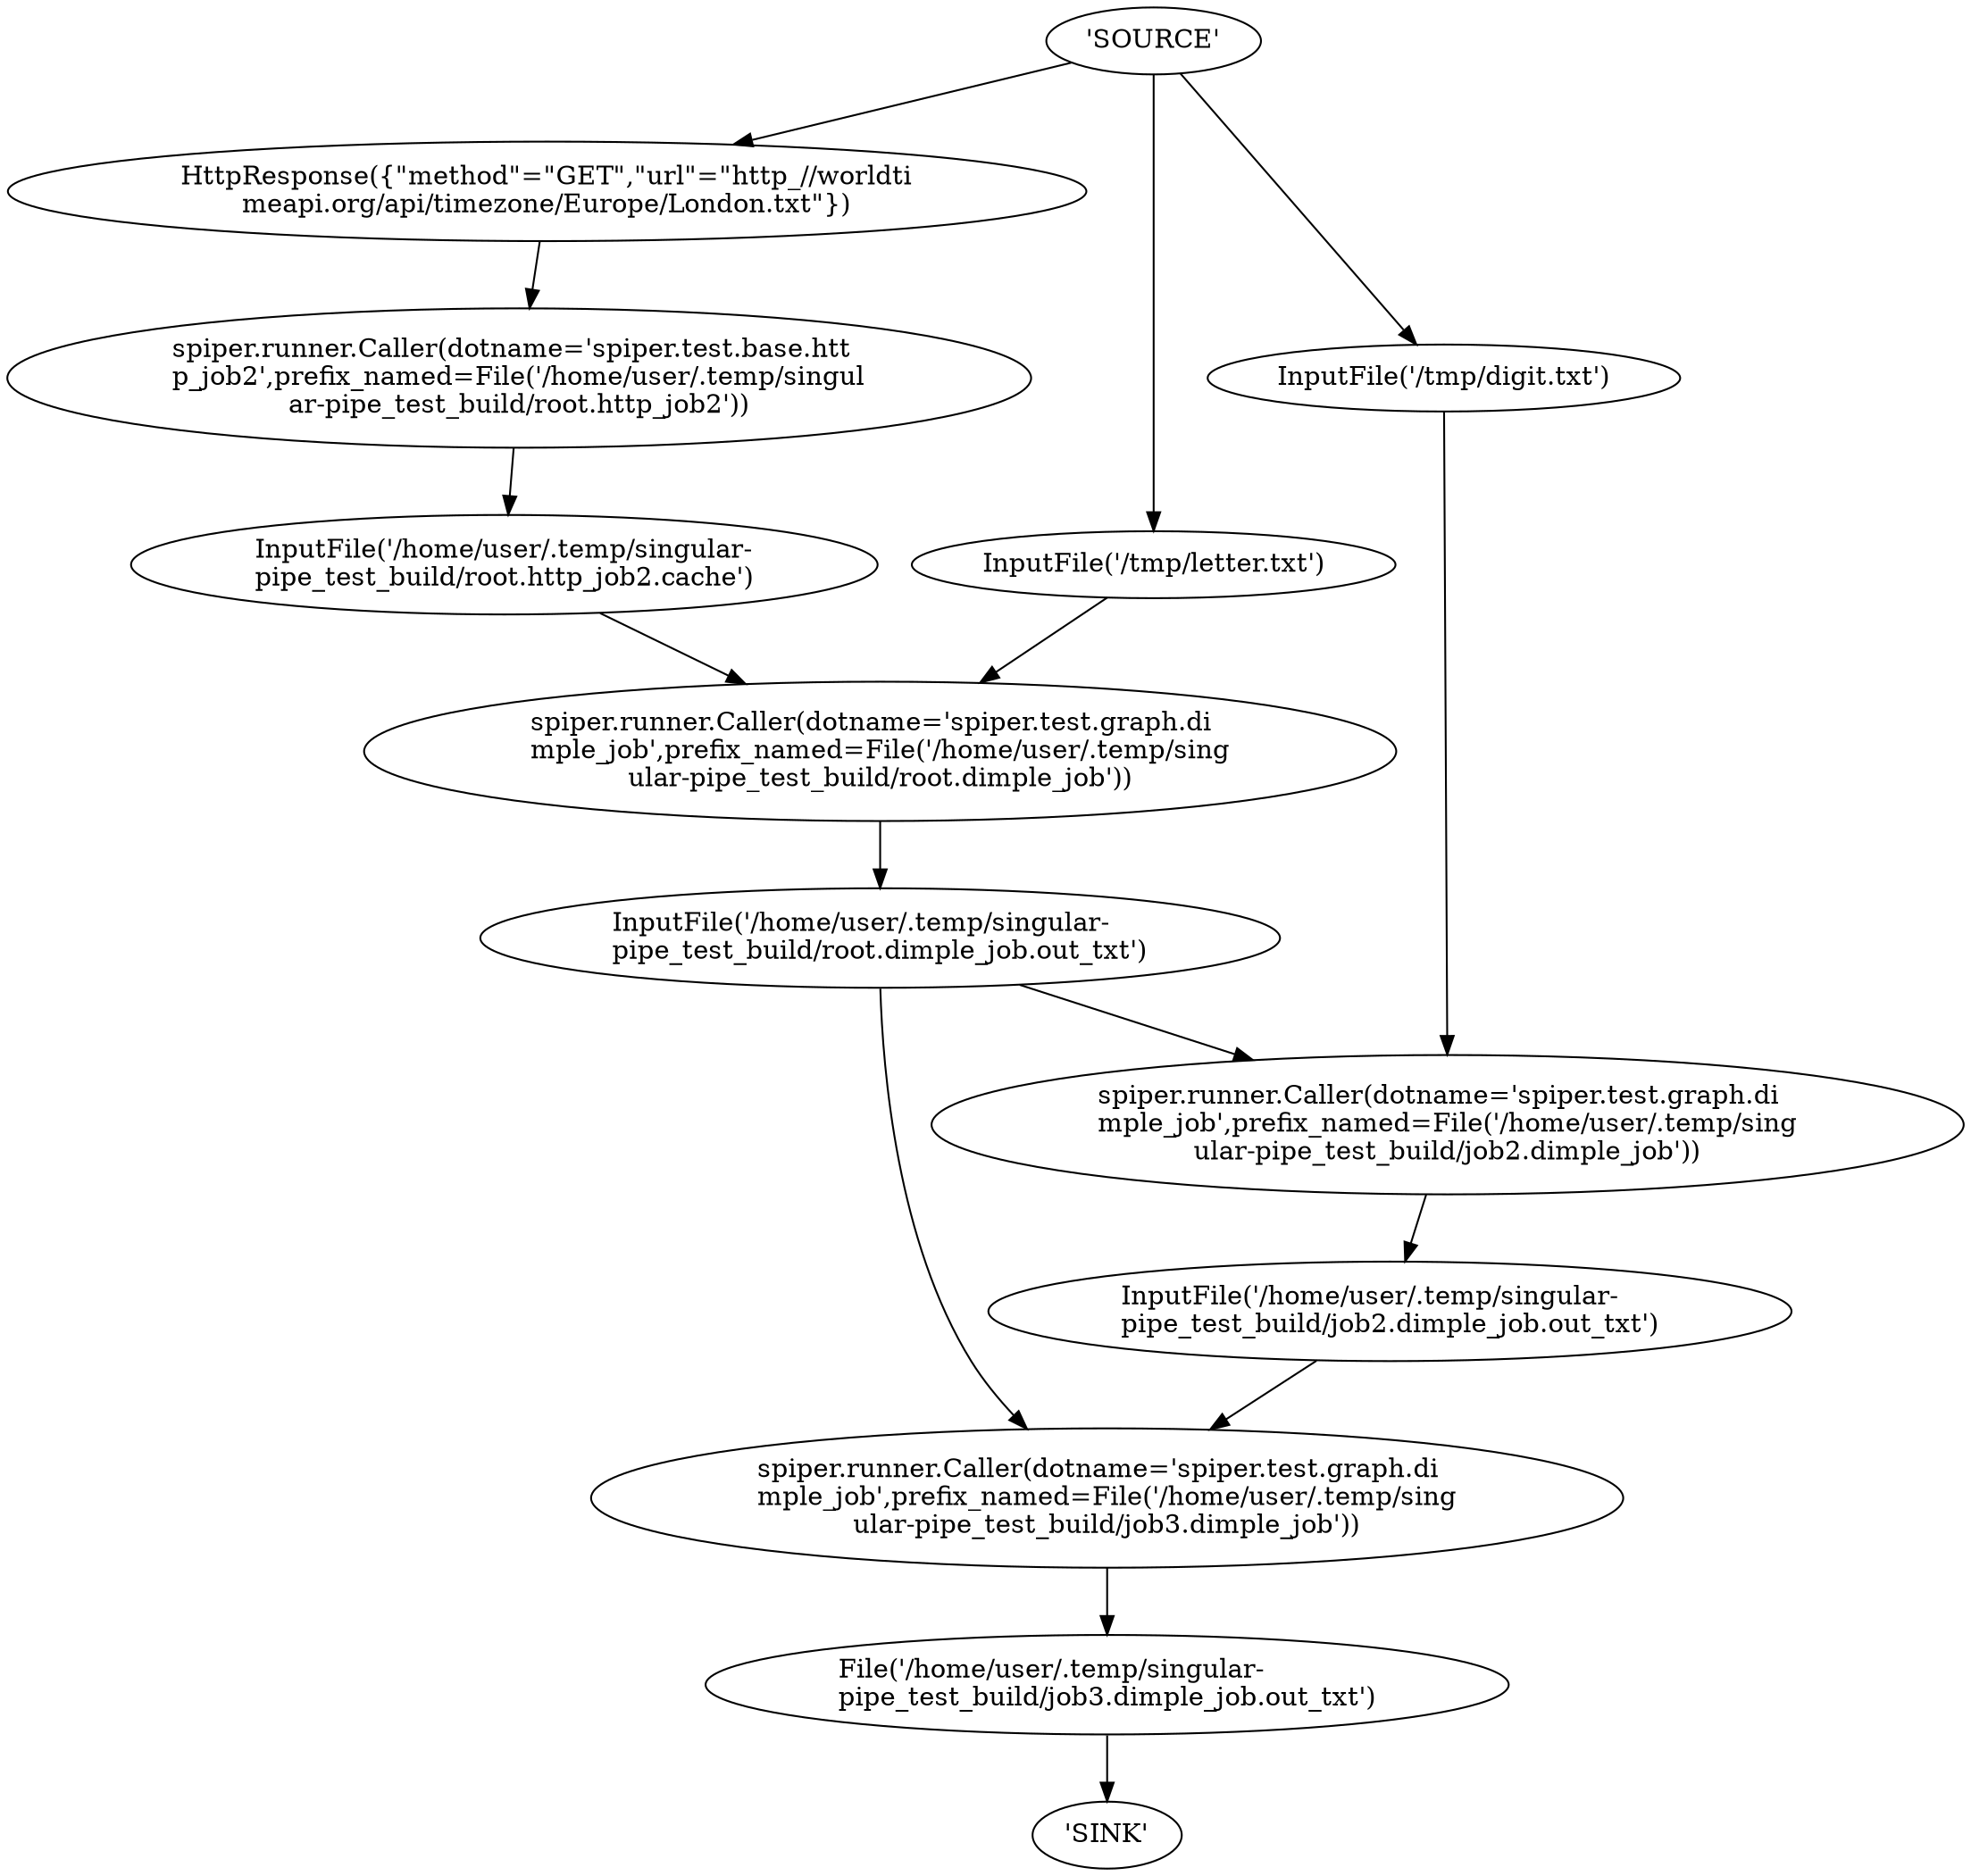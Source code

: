 strict digraph G {
	rankdir=TB
	"'SOURCE'" -> "HttpResponse({\"method\"=\"GET\",\"url\"=\"http_//worldti\lmeapi.org/api/timezone/Europe/London.txt\"})"
	"HttpResponse({\"method\"=\"GET\",\"url\"=\"http_//worldti\lmeapi.org/api/timezone/Europe/London.txt\"})" -> "spiper.runner.Caller(dotname='spiper.test.base.htt\lp_job2',prefix_named=File('/home/user/.temp/singul\lar-pipe_test_build/root.http_job2'))"
	"spiper.runner.Caller(dotname='spiper.test.base.htt\lp_job2',prefix_named=File('/home/user/.temp/singul\lar-pipe_test_build/root.http_job2'))" -> "InputFile('/home/user/.temp/singular-\lpipe_test_build/root.http_job2.cache')"
	"InputFile('/home/user/.temp/singular-\lpipe_test_build/root.http_job2.cache')" -> "spiper.runner.Caller(dotname='spiper.test.graph.di\lmple_job',prefix_named=File('/home/user/.temp/sing\lular-pipe_test_build/root.dimple_job'))"
	"'SOURCE'" -> "InputFile('/tmp/letter.txt')"
	"InputFile('/tmp/letter.txt')" -> "spiper.runner.Caller(dotname='spiper.test.graph.di\lmple_job',prefix_named=File('/home/user/.temp/sing\lular-pipe_test_build/root.dimple_job'))"
	"spiper.runner.Caller(dotname='spiper.test.graph.di\lmple_job',prefix_named=File('/home/user/.temp/sing\lular-pipe_test_build/root.dimple_job'))" -> "InputFile('/home/user/.temp/singular-\lpipe_test_build/root.dimple_job.out_txt')"
	"InputFile('/home/user/.temp/singular-\lpipe_test_build/root.dimple_job.out_txt')" -> "spiper.runner.Caller(dotname='spiper.test.graph.di\lmple_job',prefix_named=File('/home/user/.temp/sing\lular-pipe_test_build/job3.dimple_job'))"
	"'SOURCE'" -> "HttpResponse({\"method\"=\"GET\",\"url\"=\"http_//worldti\lmeapi.org/api/timezone/Europe/London.txt\"})"
	"HttpResponse({\"method\"=\"GET\",\"url\"=\"http_//worldti\lmeapi.org/api/timezone/Europe/London.txt\"})" -> "spiper.runner.Caller(dotname='spiper.test.base.htt\lp_job2',prefix_named=File('/home/user/.temp/singul\lar-pipe_test_build/root.http_job2'))"
	"spiper.runner.Caller(dotname='spiper.test.base.htt\lp_job2',prefix_named=File('/home/user/.temp/singul\lar-pipe_test_build/root.http_job2'))" -> "InputFile('/home/user/.temp/singular-\lpipe_test_build/root.http_job2.cache')"
	"InputFile('/home/user/.temp/singular-\lpipe_test_build/root.http_job2.cache')" -> "spiper.runner.Caller(dotname='spiper.test.graph.di\lmple_job',prefix_named=File('/home/user/.temp/sing\lular-pipe_test_build/root.dimple_job'))"
	"'SOURCE'" -> "InputFile('/tmp/letter.txt')"
	"InputFile('/tmp/letter.txt')" -> "spiper.runner.Caller(dotname='spiper.test.graph.di\lmple_job',prefix_named=File('/home/user/.temp/sing\lular-pipe_test_build/root.dimple_job'))"
	"spiper.runner.Caller(dotname='spiper.test.graph.di\lmple_job',prefix_named=File('/home/user/.temp/sing\lular-pipe_test_build/root.dimple_job'))" -> "InputFile('/home/user/.temp/singular-\lpipe_test_build/root.dimple_job.out_txt')"
	"InputFile('/home/user/.temp/singular-\lpipe_test_build/root.dimple_job.out_txt')" -> "spiper.runner.Caller(dotname='spiper.test.graph.di\lmple_job',prefix_named=File('/home/user/.temp/sing\lular-pipe_test_build/job2.dimple_job'))"
	"'SOURCE'" -> "InputFile('/tmp/digit.txt')"
	"InputFile('/tmp/digit.txt')" -> "spiper.runner.Caller(dotname='spiper.test.graph.di\lmple_job',prefix_named=File('/home/user/.temp/sing\lular-pipe_test_build/job2.dimple_job'))"
	"spiper.runner.Caller(dotname='spiper.test.graph.di\lmple_job',prefix_named=File('/home/user/.temp/sing\lular-pipe_test_build/job2.dimple_job'))" -> "InputFile('/home/user/.temp/singular-\lpipe_test_build/job2.dimple_job.out_txt')"
	"InputFile('/home/user/.temp/singular-\lpipe_test_build/job2.dimple_job.out_txt')" -> "spiper.runner.Caller(dotname='spiper.test.graph.di\lmple_job',prefix_named=File('/home/user/.temp/sing\lular-pipe_test_build/job3.dimple_job'))"
	"spiper.runner.Caller(dotname='spiper.test.graph.di\lmple_job',prefix_named=File('/home/user/.temp/sing\lular-pipe_test_build/job3.dimple_job'))" -> "File('/home/user/.temp/singular-\lpipe_test_build/job3.dimple_job.out_txt')"
	"File('/home/user/.temp/singular-\lpipe_test_build/job3.dimple_job.out_txt')" -> "'SINK'"
}
